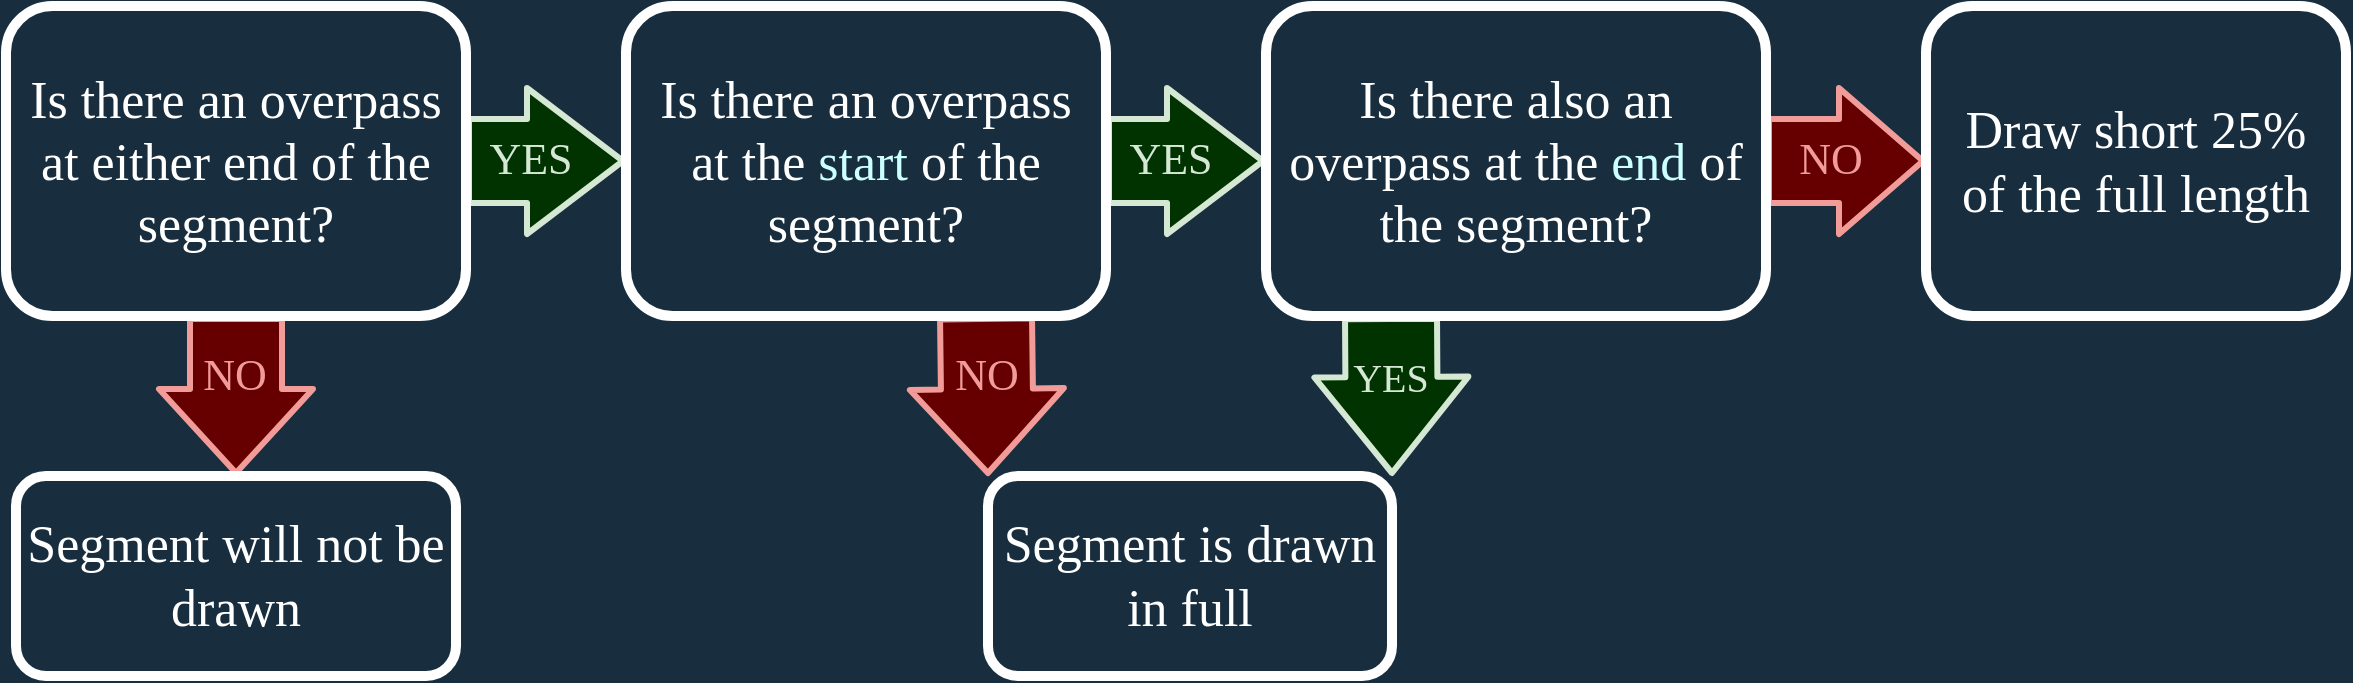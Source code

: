 <mxfile version="20.6.0" type="github">
  <diagram id="S640Zv0ohj6uDAE-HmlY" name="Page-1">
    <mxGraphModel dx="3727" dy="1337" grid="1" gridSize="10" guides="1" tooltips="1" connect="1" arrows="1" fold="1" page="1" pageScale="1" pageWidth="1350" pageHeight="500" background="#182E3E" math="0" shadow="0">
      <root>
        <mxCell id="0" />
        <mxCell id="1" parent="0" />
        <mxCell id="r2TNYtdWfa9Stc2-a_sm-20" value="" style="shape=flexArrow;endArrow=classic;html=1;rounded=1;strokeColor=#F19C99;fontFamily=Verdana;fontSize=26;fontColor=#D5E8D4;endWidth=28;endSize=13;width=40;labelBackgroundColor=none;strokeWidth=3;fillColor=#660000;exitX=1;exitY=0.5;exitDx=0;exitDy=0;entryX=0;entryY=0.5;entryDx=0;entryDy=0;" edge="1" parent="1" source="r2TNYtdWfa9Stc2-a_sm-7" target="r2TNYtdWfa9Stc2-a_sm-19">
          <mxGeometry width="50" height="50" relative="1" as="geometry">
            <mxPoint x="-360" y="208" as="sourcePoint" />
            <mxPoint x="-310" y="218" as="targetPoint" />
          </mxGeometry>
        </mxCell>
        <mxCell id="r2TNYtdWfa9Stc2-a_sm-21" value="&lt;font&gt;NO&lt;/font&gt;" style="edgeLabel;align=center;verticalAlign=middle;resizable=0;points=[];fontSize=22;fontFamily=Verdana;fontColor=#F19C99;html=1;labelBackgroundColor=none;" vertex="1" connectable="0" parent="r2TNYtdWfa9Stc2-a_sm-20">
          <mxGeometry x="-0.35" y="-1" relative="1" as="geometry">
            <mxPoint x="6" y="-2" as="offset" />
          </mxGeometry>
        </mxCell>
        <mxCell id="r2TNYtdWfa9Stc2-a_sm-17" value="" style="shape=flexArrow;endArrow=classic;html=1;rounded=1;strokeColor=#D5E8D4;fontFamily=Verdana;fontSize=26;fontColor=#D5E8D4;exitX=0.25;exitY=1;exitDx=0;exitDy=0;endWidth=28;endSize=15;width=44;labelBackgroundColor=none;strokeWidth=3;fillColor=#003300;entryX=1;entryY=0;entryDx=0;entryDy=0;" edge="1" parent="1" source="r2TNYtdWfa9Stc2-a_sm-7" target="r2TNYtdWfa9Stc2-a_sm-8">
          <mxGeometry width="50" height="50" relative="1" as="geometry">
            <mxPoint x="-470" y="223" as="sourcePoint" />
            <mxPoint x="-370" y="268" as="targetPoint" />
          </mxGeometry>
        </mxCell>
        <mxCell id="r2TNYtdWfa9Stc2-a_sm-18" value="&lt;span style=&quot;font-size: 20px;&quot;&gt;YES&lt;/span&gt;" style="edgeLabel;html=1;align=center;verticalAlign=middle;resizable=0;points=[];fontSize=20;fontFamily=Verdana;fontColor=#D5E8D4;labelBackgroundColor=none;" vertex="1" connectable="0" parent="r2TNYtdWfa9Stc2-a_sm-17">
          <mxGeometry x="-0.35" y="-1" relative="1" as="geometry">
            <mxPoint y="4" as="offset" />
          </mxGeometry>
        </mxCell>
        <mxCell id="r2TNYtdWfa9Stc2-a_sm-12" value="" style="shape=flexArrow;endArrow=classic;html=1;rounded=1;strokeColor=#D5E8D4;fontFamily=Verdana;fontSize=26;fontColor=#D5E8D4;endWidth=28;endSize=15;width=40;labelBackgroundColor=none;strokeWidth=3;fillColor=#003300;exitX=1;exitY=0.5;exitDx=0;exitDy=0;entryX=0;entryY=0.5;entryDx=0;entryDy=0;" edge="1" parent="1" source="r2TNYtdWfa9Stc2-a_sm-11" target="r2TNYtdWfa9Stc2-a_sm-1">
          <mxGeometry width="50" height="50" relative="1" as="geometry">
            <mxPoint x="-1000" y="188" as="sourcePoint" />
            <mxPoint x="-950" y="147.5" as="targetPoint" />
          </mxGeometry>
        </mxCell>
        <mxCell id="r2TNYtdWfa9Stc2-a_sm-13" value="&lt;span style=&quot;font-size: 22px;&quot;&gt;YES&lt;/span&gt;" style="edgeLabel;html=1;align=center;verticalAlign=middle;resizable=0;points=[];fontSize=22;fontFamily=Verdana;fontColor=#D5E8D4;labelBackgroundColor=none;" vertex="1" connectable="0" parent="r2TNYtdWfa9Stc2-a_sm-12">
          <mxGeometry x="-0.35" y="-1" relative="1" as="geometry">
            <mxPoint x="6" y="-2" as="offset" />
          </mxGeometry>
        </mxCell>
        <mxCell id="r2TNYtdWfa9Stc2-a_sm-14" value="" style="shape=flexArrow;endArrow=classic;html=1;rounded=1;strokeColor=#F19C99;fontFamily=Verdana;fontSize=26;fontColor=#D5E8D4;exitX=0.5;exitY=1;exitDx=0;exitDy=0;endWidth=28;endSize=13;width=44;labelBackgroundColor=none;strokeWidth=3;fillColor=#660000;" edge="1" parent="1" source="r2TNYtdWfa9Stc2-a_sm-11" target="r2TNYtdWfa9Stc2-a_sm-16">
          <mxGeometry width="50" height="50" relative="1" as="geometry">
            <mxPoint x="-1190" y="213" as="sourcePoint" />
            <mxPoint x="-1180" y="288" as="targetPoint" />
          </mxGeometry>
        </mxCell>
        <mxCell id="r2TNYtdWfa9Stc2-a_sm-15" value="&lt;span style=&quot;font-size: 22px;&quot;&gt;NO&lt;/span&gt;" style="edgeLabel;html=1;align=center;verticalAlign=middle;resizable=0;points=[];fontSize=22;fontFamily=Verdana;fontColor=#F19C99;labelBackgroundColor=none;" vertex="1" connectable="0" parent="r2TNYtdWfa9Stc2-a_sm-14">
          <mxGeometry x="-0.35" y="-1" relative="1" as="geometry">
            <mxPoint y="4" as="offset" />
          </mxGeometry>
        </mxCell>
        <mxCell id="r2TNYtdWfa9Stc2-a_sm-5" value="" style="shape=flexArrow;endArrow=classic;html=1;rounded=1;strokeColor=#F19C99;fontFamily=Verdana;fontSize=26;fontColor=#D5E8D4;exitX=0.75;exitY=1;exitDx=0;exitDy=0;endWidth=28;endSize=13;width=44;labelBackgroundColor=none;strokeWidth=3;fillColor=#660000;entryX=0;entryY=0;entryDx=0;entryDy=0;" edge="1" parent="1" source="r2TNYtdWfa9Stc2-a_sm-1" target="r2TNYtdWfa9Stc2-a_sm-8">
          <mxGeometry width="50" height="50" relative="1" as="geometry">
            <mxPoint x="-610" y="158" as="sourcePoint" />
            <mxPoint x="-660" y="278" as="targetPoint" />
          </mxGeometry>
        </mxCell>
        <mxCell id="r2TNYtdWfa9Stc2-a_sm-6" value="&lt;span style=&quot;font-size: 22px;&quot;&gt;NO&lt;/span&gt;" style="edgeLabel;html=1;align=center;verticalAlign=middle;resizable=0;points=[];fontSize=22;fontFamily=Verdana;fontColor=#F19C99;labelBackgroundColor=none;" vertex="1" connectable="0" parent="r2TNYtdWfa9Stc2-a_sm-5">
          <mxGeometry x="-0.35" y="-1" relative="1" as="geometry">
            <mxPoint y="4" as="offset" />
          </mxGeometry>
        </mxCell>
        <mxCell id="r2TNYtdWfa9Stc2-a_sm-2" value="" style="shape=flexArrow;endArrow=classic;html=1;rounded=1;strokeColor=#D5E8D4;fontFamily=Verdana;fontSize=26;fontColor=#D5E8D4;exitX=1;exitY=0.5;exitDx=0;exitDy=0;endWidth=28;endSize=15;width=40;labelBackgroundColor=none;strokeWidth=3;fillColor=#003300;" edge="1" parent="1" source="r2TNYtdWfa9Stc2-a_sm-1" target="r2TNYtdWfa9Stc2-a_sm-7">
          <mxGeometry width="50" height="50" relative="1" as="geometry">
            <mxPoint x="-670" y="363" as="sourcePoint" />
            <mxPoint x="-540" y="148" as="targetPoint" />
          </mxGeometry>
        </mxCell>
        <mxCell id="r2TNYtdWfa9Stc2-a_sm-4" value="YES" style="edgeLabel;align=center;verticalAlign=middle;resizable=0;points=[];fontSize=22;fontFamily=Verdana;fontColor=#D5E8D4;html=1;labelBackgroundColor=none;" vertex="1" connectable="0" parent="r2TNYtdWfa9Stc2-a_sm-2">
          <mxGeometry x="-0.35" y="-1" relative="1" as="geometry">
            <mxPoint x="6" y="-2" as="offset" />
          </mxGeometry>
        </mxCell>
        <mxCell id="r2TNYtdWfa9Stc2-a_sm-1" value="Is there an overpass at the &lt;font color=&quot;#ccffff&quot;&gt;start&lt;/font&gt; of the segment?" style="rounded=1;whiteSpace=wrap;html=1;strokeColor=#FFFFFF;fontColor=#FFFFFF;fillColor=none;strokeWidth=5;fontFamily=Verdana;fontSize=26;spacing=10;" vertex="1" parent="1">
          <mxGeometry x="-950" y="83" width="240" height="155" as="geometry" />
        </mxCell>
        <mxCell id="r2TNYtdWfa9Stc2-a_sm-7" value="&lt;font style=&quot;font-size: 26px;&quot; color=&quot;#ffffff&quot;&gt;Is there also an overpass at the &lt;/font&gt;&lt;font color=&quot;#ccffff&quot; style=&quot;font-size: 26px;&quot;&gt;end&lt;/font&gt;&lt;font style=&quot;font-size: 26px;&quot; color=&quot;#ffffff&quot;&gt; of the segment?&lt;/font&gt;" style="rounded=1;whiteSpace=wrap;html=1;labelBackgroundColor=none;strokeColor=#FFFFFF;strokeWidth=5;fontFamily=Verdana;fontSize=22;fontColor=#F19C99;fillColor=none;spacing=10;" vertex="1" parent="1">
          <mxGeometry x="-630" y="83" width="250" height="155" as="geometry" />
        </mxCell>
        <mxCell id="r2TNYtdWfa9Stc2-a_sm-8" value="Segment is drawn in full" style="rounded=1;whiteSpace=wrap;html=1;labelBackgroundColor=none;strokeColor=#FFFFFF;strokeWidth=5;fontFamily=Verdana;fontSize=26;fontColor=#FFFFFF;fillColor=none;" vertex="1" parent="1">
          <mxGeometry x="-769" y="318" width="202" height="100" as="geometry" />
        </mxCell>
        <mxCell id="r2TNYtdWfa9Stc2-a_sm-11" value="Is there an overpass at either end of the segment?" style="rounded=1;whiteSpace=wrap;html=1;labelBackgroundColor=none;strokeColor=#FFFFFF;strokeWidth=5;fontFamily=Verdana;fontSize=26;fontColor=#FFFFFF;fillColor=none;spacing=10;" vertex="1" parent="1">
          <mxGeometry x="-1260" y="83" width="230" height="155" as="geometry" />
        </mxCell>
        <mxCell id="r2TNYtdWfa9Stc2-a_sm-16" value="Segment will not be drawn" style="rounded=1;whiteSpace=wrap;html=1;labelBackgroundColor=none;strokeColor=#FFFFFF;strokeWidth=5;fontFamily=Verdana;fontSize=26;fontColor=#FFFFFF;fillColor=none;" vertex="1" parent="1">
          <mxGeometry x="-1255" y="318" width="220" height="100" as="geometry" />
        </mxCell>
        <mxCell id="r2TNYtdWfa9Stc2-a_sm-19" value="Draw short 25% of the full length" style="rounded=1;whiteSpace=wrap;html=1;labelBackgroundColor=none;strokeColor=#FFFFFF;strokeWidth=5;fontFamily=Verdana;fontSize=26;fontColor=#FFFFFF;fillColor=none;spacing=10;" vertex="1" parent="1">
          <mxGeometry x="-300" y="83" width="210" height="155" as="geometry" />
        </mxCell>
      </root>
    </mxGraphModel>
  </diagram>
</mxfile>
